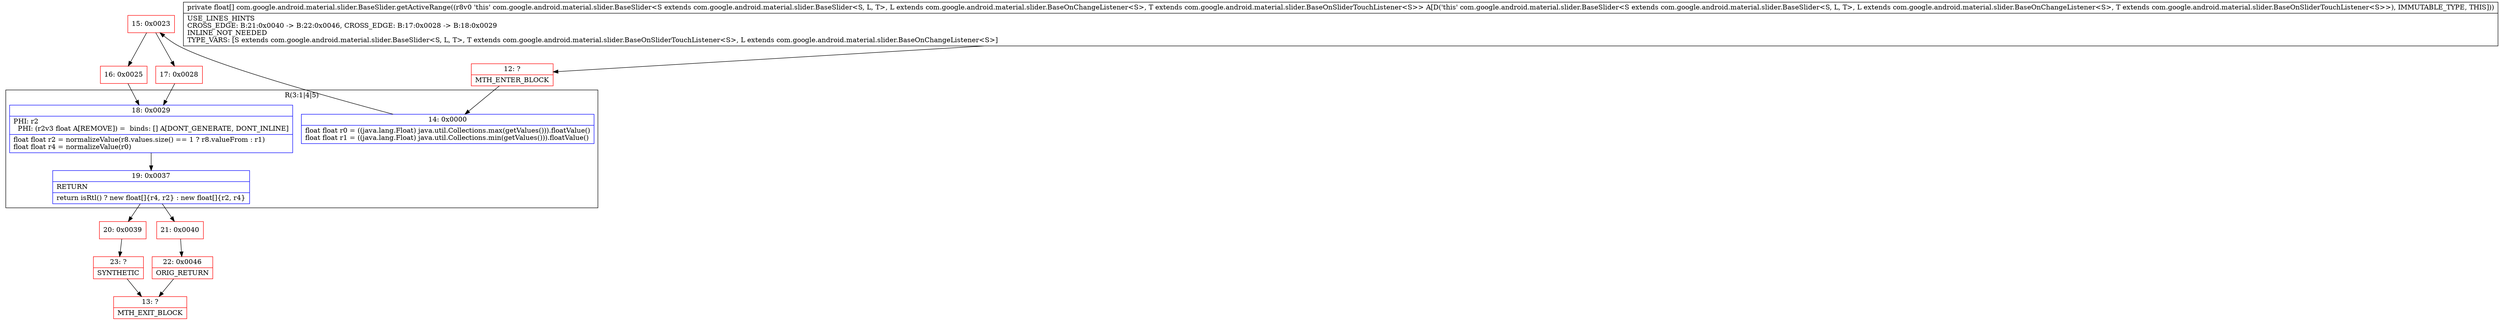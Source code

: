 digraph "CFG forcom.google.android.material.slider.BaseSlider.getActiveRange()[F" {
subgraph cluster_Region_516661087 {
label = "R(3:1|4|5)";
node [shape=record,color=blue];
Node_14 [shape=record,label="{14\:\ 0x0000|float float r0 = ((java.lang.Float) java.util.Collections.max(getValues())).floatValue()\lfloat float r1 = ((java.lang.Float) java.util.Collections.min(getValues())).floatValue()\l}"];
Node_18 [shape=record,label="{18\:\ 0x0029|PHI: r2 \l  PHI: (r2v3 float A[REMOVE]) =  binds: [] A[DONT_GENERATE, DONT_INLINE]\l|float float r2 = normalizeValue(r8.values.size() == 1 ? r8.valueFrom : r1)\lfloat float r4 = normalizeValue(r0)\l}"];
Node_19 [shape=record,label="{19\:\ 0x0037|RETURN\l|return isRtl() ? new float[]\{r4, r2\} : new float[]\{r2, r4\}\l}"];
}
Node_12 [shape=record,color=red,label="{12\:\ ?|MTH_ENTER_BLOCK\l}"];
Node_15 [shape=record,color=red,label="{15\:\ 0x0023}"];
Node_16 [shape=record,color=red,label="{16\:\ 0x0025}"];
Node_20 [shape=record,color=red,label="{20\:\ 0x0039}"];
Node_23 [shape=record,color=red,label="{23\:\ ?|SYNTHETIC\l}"];
Node_13 [shape=record,color=red,label="{13\:\ ?|MTH_EXIT_BLOCK\l}"];
Node_21 [shape=record,color=red,label="{21\:\ 0x0040}"];
Node_22 [shape=record,color=red,label="{22\:\ 0x0046|ORIG_RETURN\l}"];
Node_17 [shape=record,color=red,label="{17\:\ 0x0028}"];
MethodNode[shape=record,label="{private float[] com.google.android.material.slider.BaseSlider.getActiveRange((r8v0 'this' com.google.android.material.slider.BaseSlider\<S extends com.google.android.material.slider.BaseSlider\<S, L, T\>, L extends com.google.android.material.slider.BaseOnChangeListener\<S\>, T extends com.google.android.material.slider.BaseOnSliderTouchListener\<S\>\> A[D('this' com.google.android.material.slider.BaseSlider\<S extends com.google.android.material.slider.BaseSlider\<S, L, T\>, L extends com.google.android.material.slider.BaseOnChangeListener\<S\>, T extends com.google.android.material.slider.BaseOnSliderTouchListener\<S\>\>), IMMUTABLE_TYPE, THIS]))  | USE_LINES_HINTS\lCROSS_EDGE: B:21:0x0040 \-\> B:22:0x0046, CROSS_EDGE: B:17:0x0028 \-\> B:18:0x0029\lINLINE_NOT_NEEDED\lTYPE_VARS: [S extends com.google.android.material.slider.BaseSlider\<S, L, T\>, T extends com.google.android.material.slider.BaseOnSliderTouchListener\<S\>, L extends com.google.android.material.slider.BaseOnChangeListener\<S\>]\l}"];
MethodNode -> Node_12;Node_14 -> Node_15;
Node_18 -> Node_19;
Node_19 -> Node_20;
Node_19 -> Node_21;
Node_12 -> Node_14;
Node_15 -> Node_16;
Node_15 -> Node_17;
Node_16 -> Node_18;
Node_20 -> Node_23;
Node_23 -> Node_13;
Node_21 -> Node_22;
Node_22 -> Node_13;
Node_17 -> Node_18;
}

